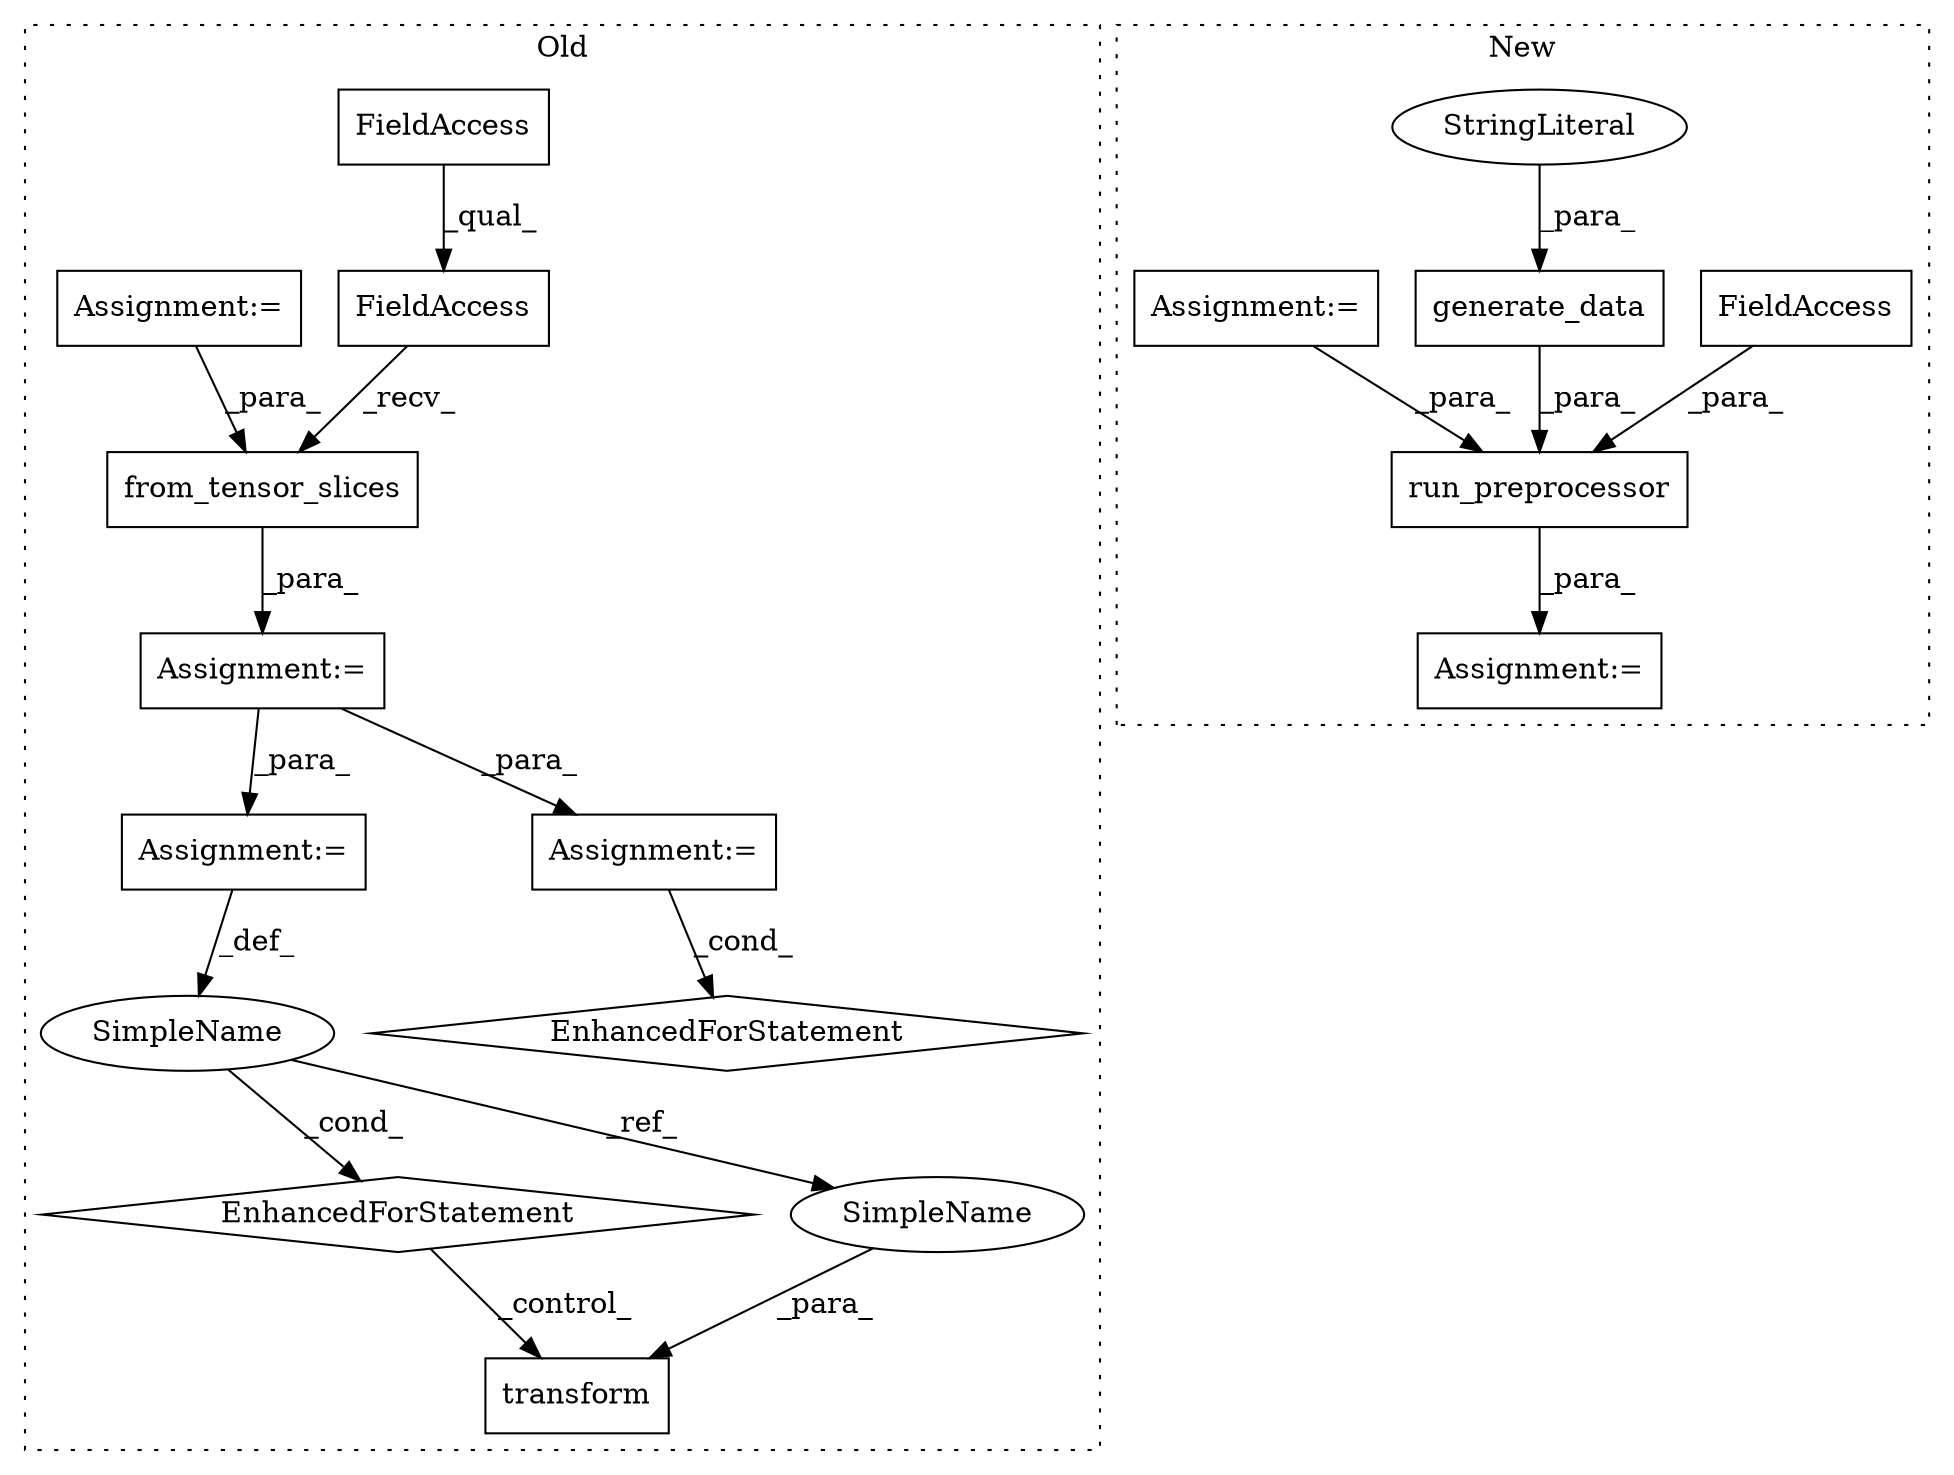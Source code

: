 digraph G {
subgraph cluster0 {
1 [label="transform" a="32" s="1236,1247" l="10,1" shape="box"];
3 [label="EnhancedForStatement" a="70" s="1148,1216" l="53,2" shape="diamond"];
6 [label="SimpleName" a="42" s="1205" l="1" shape="ellipse"];
8 [label="Assignment:=" a="7" s="749" l="1" shape="box"];
10 [label="EnhancedForStatement" a="70" s="1513,1585" l="53,2" shape="diamond"];
11 [label="from_tensor_slices" a="32" s="774,800" l="19,1" shape="box"];
12 [label="FieldAccess" a="22" s="750" l="23" shape="box"];
13 [label="FieldAccess" a="22" s="750" l="15" shape="box"];
14 [label="Assignment:=" a="7" s="1148,1216" l="53,2" shape="box"];
15 [label="Assignment:=" a="7" s="1485" l="1" shape="box"];
16 [label="Assignment:=" a="7" s="705" l="1" shape="box"];
18 [label="SimpleName" a="42" s="1246" l="1" shape="ellipse"];
label = "Old";
style="dotted";
}
subgraph cluster1 {
2 [label="run_preprocessor" a="32" s="1576,1680" l="17,1" shape="box"];
4 [label="FieldAccess" a="22" s="1662" l="18" shape="box"];
5 [label="generate_data" a="32" s="1637,1660" l="14,1" shape="box"];
7 [label="StringLiteral" a="45" s="1651" l="9" shape="ellipse"];
9 [label="Assignment:=" a="7" s="1575" l="1" shape="box"];
17 [label="Assignment:=" a="7" s="1526" l="1" shape="box"];
label = "New";
style="dotted";
}
2 -> 9 [label="_para_"];
3 -> 1 [label="_control_"];
4 -> 2 [label="_para_"];
5 -> 2 [label="_para_"];
6 -> 3 [label="_cond_"];
6 -> 18 [label="_ref_"];
7 -> 5 [label="_para_"];
8 -> 15 [label="_para_"];
8 -> 14 [label="_para_"];
11 -> 8 [label="_para_"];
12 -> 11 [label="_recv_"];
13 -> 12 [label="_qual_"];
14 -> 6 [label="_def_"];
15 -> 10 [label="_cond_"];
16 -> 11 [label="_para_"];
17 -> 2 [label="_para_"];
18 -> 1 [label="_para_"];
}